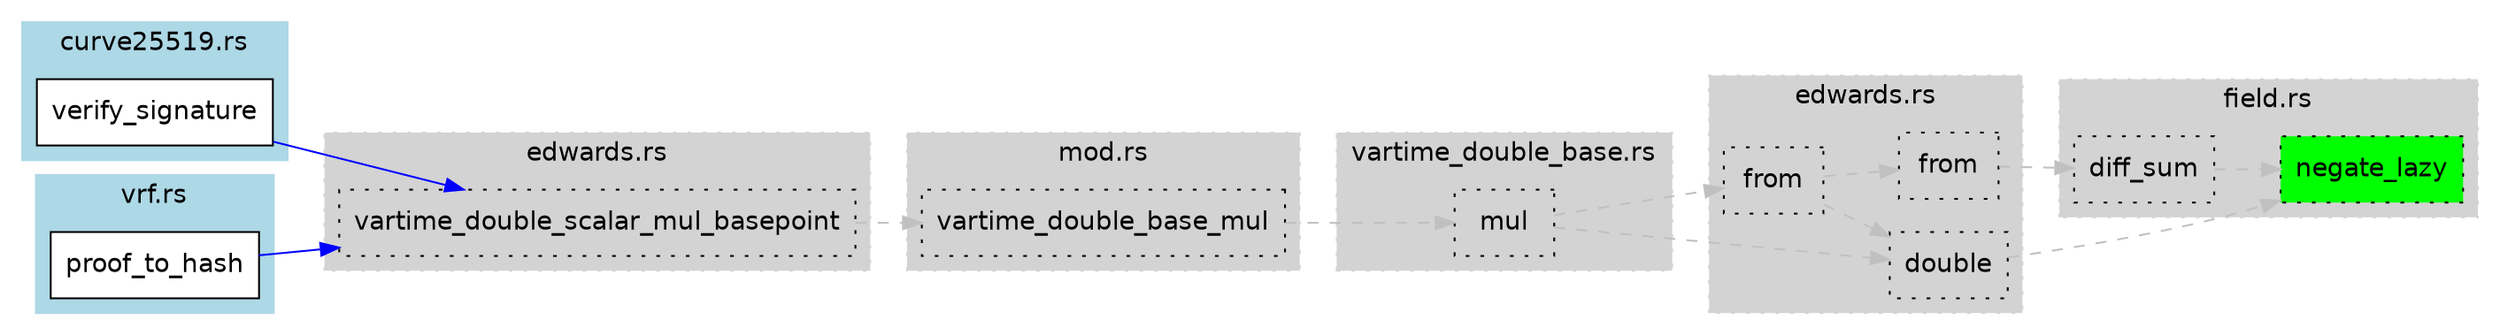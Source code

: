 digraph function_subgraph {
  rankdir=LR;
  node [shape=box, style=filled, fontname=Helvetica];
  edge [color=gray];

  subgraph cluster_0 {
    label = "mod.rs";
    style=filled;
    color=lightgrey;
    style="filled,dotted";
    fontname=Helvetica;
    "rust-analyzer cargo curve25519-dalek 4.1.3 backend/vartime_double_base_mul()." [label="vartime_double_base_mul", tooltip="pub fn vartime_double_base_mul(a: &Scalar, A: &EdwardsPoint, b: &Scalar) -> EdwardsPoint {     match get_selected_backend() {         #[cfg(curve25519_dalek_backend = ' simd' )]         BackendKind::A...", fillcolor=lightgray, style="filled,dotted"]
  }
  subgraph cluster_1 {
    label = "edwards.rs";
    style=filled;
    color=lightgrey;
    style="filled,dotted";
    fontname=Helvetica;
    "rust-analyzer cargo curve25519-dalek 4.1.3 backend/vector/avx2/edwards/impl#[CachedPoint][`From<ExtendedPoint>`]from()." [label="from", tooltip="    fn from(P: ExtendedPoint) -> CachedPoint {         let mut x = P.0;          x = x.blend(x.diff_sum(), Lanes::AB);         // x = (Y2 - X2, Y2 + X2, Z2, T2) = (S2 S3 Z2 T2)          x = x * (12166...", fillcolor=lightgray, style="filled,dotted"]
    "rust-analyzer cargo curve25519-dalek 4.1.3 backend/vector/avx2/edwards/impl#[`NafLookupTable5<CachedPoint>`][`From<&crate::EdwardsPoint>`]from()." [label="from", tooltip="    fn from(point: &edwards::EdwardsPoint) -> Self {         let A = ExtendedPoint::from(*point);         let mut Ai = [CachedPoint::from(A); 8];         let A2 = A.double();         for i in 0..7 {  ...", fillcolor=lightgray, style="filled,dotted"]
    "rust-analyzer cargo curve25519-dalek 4.1.3 backend/vector/avx2/edwards/impl#[ExtendedPoint]double()." [label="double", tooltip="    pub fn double(&self) -> ExtendedPoint {         // Want to compute (X1 Y1 Z1 X1+Y1).         // Not sure how to do this less expensively than computing         // (X1 Y1 Z1 T1) --(256bit shuffle)-...", fillcolor=lightgray, style="filled,dotted"]
  }
  subgraph cluster_2 {
    label = "field.rs";
    style=filled;
    color=lightgrey;
    style="filled,dotted";
    fontname=Helvetica;
    "rust-analyzer cargo curve25519-dalek 4.1.3 backend/vector/avx2/field/impl#[FieldElement2625x4]diff_sum()." [label="diff_sum", tooltip="    pub fn diff_sum(&self) -> FieldElement2625x4 {         // tmp1 = (B, A, D, C)         let tmp1 = self.shuffle(Shuffle::BADC);         // tmp2 = (-A, B, -C, D)         let tmp2 = self.blend(self.ne...", fillcolor=lightgray, style="filled,dotted"]
    "rust-analyzer cargo curve25519-dalek 4.1.3 backend/vector/avx2/field/impl#[FieldElement2625x4]negate_lazy()." [label="negate_lazy", tooltip="    pub fn negate_lazy(&self) -> FieldElement2625x4 {         // The limbs of self are bounded with b < 0.999, while the         // smallest limb of 2*p is 67108845 > 2^{26+0.9999}, so         // unde...", fillcolor=green, style="filled,dotted"]
  }
  subgraph cluster_3 {
    label = "vartime_double_base.rs";
    style=filled;
    color=lightgrey;
    style="filled,dotted";
    fontname=Helvetica;
    "rust-analyzer cargo curve25519-dalek 4.1.3 backend/vector/scalar_mul/vartime_double_base/spec_avx2/mul()." [label="mul", tooltip="    pub fn mul(a: &Scalar, A: &EdwardsPoint, b: &Scalar) -> EdwardsPoint {         let a_naf = a.non_adjacent_form(5);          #[cfg(feature = ' precomputed-tables' )]         let b_naf = b.non_adjac...", fillcolor=lightgray, style="filled,dotted"]
  }
  subgraph cluster_4 {
    label = "edwards.rs";
    style=filled;
    color=lightgrey;
    style="filled,dotted";
    fontname=Helvetica;
    "rust-analyzer cargo curve25519-dalek 4.1.3 edwards/impl#[EdwardsPoint]vartime_double_scalar_mul_basepoint()." [label="vartime_double_scalar_mul_basepoint", tooltip="    pub fn vartime_double_scalar_mul_basepoint(         a: &Scalar,         A: &EdwardsPoint,         b: &Scalar,     ) -> EdwardsPoint {         crate::backend::vartime_double_base_mul(a, A, b)     }", fillcolor=lightgray, style="filled,dotted"]
  }
  subgraph cluster_5 {
    label = "curve25519.rs";
    style=filled;
    color=lightblue;
    fontname=Helvetica;
    "rust-analyzer cargo libsignal-core 0.1.0 curve/curve25519/impl#[PrivateKey]verify_signature()." [label="verify_signature", tooltip="    pub fn verify_signature(         their_public_key: &[u8; PUBLIC_KEY_LENGTH],         message: &[&[u8]],         signature: &[u8; SIGNATURE_LENGTH],     ) -> bool {         let mont_point = Montgom...", fillcolor=white, style="filled"]
  }
  subgraph cluster_6 {
    label = "vrf.rs";
    style=filled;
    color=lightblue;
    fontname=Helvetica;
    "rust-analyzer cargo libsignal-keytrans 0.0.1 vrf/impl#[PublicKey]proof_to_hash()." [label="proof_to_hash", tooltip="    pub fn proof_to_hash(&self, m: &[u8], proof: &[u8; 80]) -> Result<[u8; 32]> {         // Decode proof into its component parts: gamma, c, and s.         let gamma = CompressedEdwardsY(proof[..32]....", fillcolor=white, style="filled"]
  }

  "rust-analyzer cargo curve25519-dalek 4.1.3 backend/vector/scalar_mul/vartime_double_base/spec_avx2/mul()." -> "rust-analyzer cargo curve25519-dalek 4.1.3 backend/vector/avx2/edwards/impl#[`NafLookupTable5<CachedPoint>`][`From<&crate::EdwardsPoint>`]from()." [color=gray, style=dashed]
  "rust-analyzer cargo curve25519-dalek 4.1.3 backend/vector/scalar_mul/vartime_double_base/spec_avx2/mul()." -> "rust-analyzer cargo curve25519-dalek 4.1.3 backend/vector/avx2/edwards/impl#[ExtendedPoint]double()." [color=gray, style=dashed]
  "rust-analyzer cargo curve25519-dalek 4.1.3 backend/vector/avx2/edwards/impl#[CachedPoint][`From<ExtendedPoint>`]from()." -> "rust-analyzer cargo curve25519-dalek 4.1.3 backend/vector/avx2/field/impl#[FieldElement2625x4]diff_sum()." [color=gray, style=dashed]
  "rust-analyzer cargo curve25519-dalek 4.1.3 backend/vector/avx2/field/impl#[FieldElement2625x4]diff_sum()." -> "rust-analyzer cargo curve25519-dalek 4.1.3 backend/vector/avx2/field/impl#[FieldElement2625x4]negate_lazy()." [color=gray, style=dashed]
  "rust-analyzer cargo curve25519-dalek 4.1.3 edwards/impl#[EdwardsPoint]vartime_double_scalar_mul_basepoint()." -> "rust-analyzer cargo curve25519-dalek 4.1.3 backend/vartime_double_base_mul()." [color=gray, style=dashed]
  "rust-analyzer cargo curve25519-dalek 4.1.3 backend/vector/avx2/edwards/impl#[`NafLookupTable5<CachedPoint>`][`From<&crate::EdwardsPoint>`]from()." -> "rust-analyzer cargo curve25519-dalek 4.1.3 backend/vector/avx2/edwards/impl#[ExtendedPoint]double()." [color=gray, style=dashed]
  "rust-analyzer cargo curve25519-dalek 4.1.3 backend/vector/avx2/edwards/impl#[`NafLookupTable5<CachedPoint>`][`From<&crate::EdwardsPoint>`]from()." -> "rust-analyzer cargo curve25519-dalek 4.1.3 backend/vector/avx2/edwards/impl#[CachedPoint][`From<ExtendedPoint>`]from()." [color=gray, style=dashed]
  "rust-analyzer cargo libsignal-keytrans 0.0.1 vrf/impl#[PublicKey]proof_to_hash()." -> "rust-analyzer cargo curve25519-dalek 4.1.3 edwards/impl#[EdwardsPoint]vartime_double_scalar_mul_basepoint()." [color=blue]
  "rust-analyzer cargo curve25519-dalek 4.1.3 backend/vector/avx2/edwards/impl#[ExtendedPoint]double()." -> "rust-analyzer cargo curve25519-dalek 4.1.3 backend/vector/avx2/field/impl#[FieldElement2625x4]negate_lazy()." [color=gray, style=dashed]
  "rust-analyzer cargo libsignal-core 0.1.0 curve/curve25519/impl#[PrivateKey]verify_signature()." -> "rust-analyzer cargo curve25519-dalek 4.1.3 edwards/impl#[EdwardsPoint]vartime_double_scalar_mul_basepoint()." [color=blue]
  "rust-analyzer cargo curve25519-dalek 4.1.3 backend/vartime_double_base_mul()." -> "rust-analyzer cargo curve25519-dalek 4.1.3 backend/vector/scalar_mul/vartime_double_base/spec_avx2/mul()." [color=gray, style=dashed]
}
